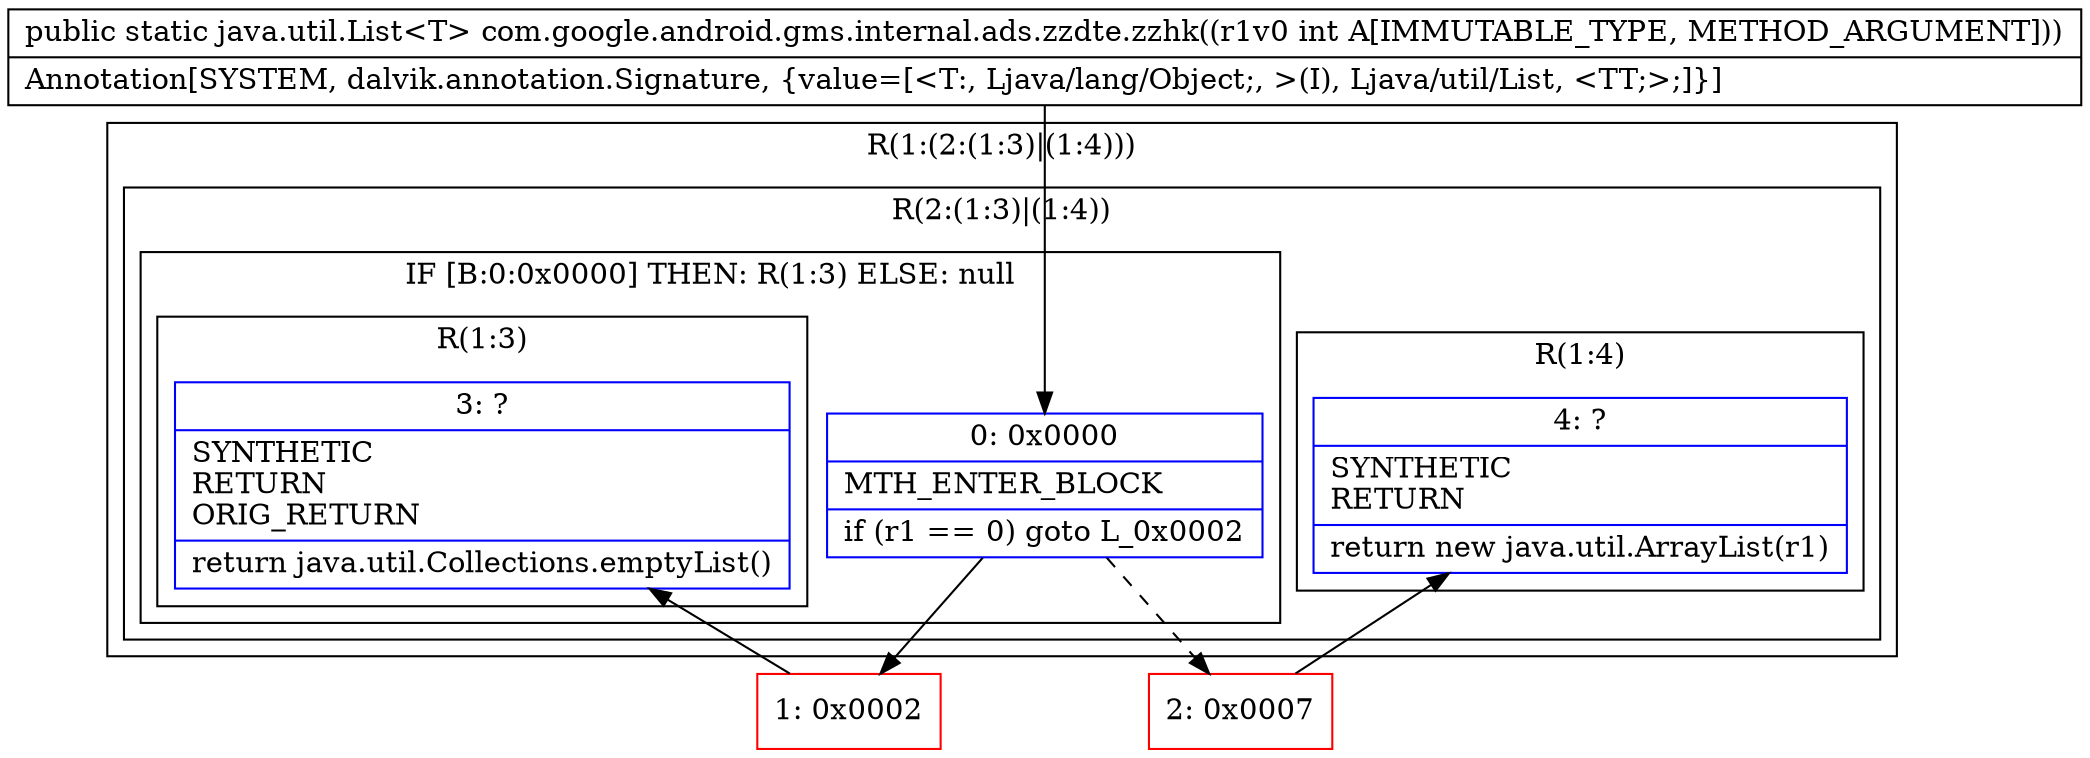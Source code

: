 digraph "CFG forcom.google.android.gms.internal.ads.zzdte.zzhk(I)Ljava\/util\/List;" {
subgraph cluster_Region_989736862 {
label = "R(1:(2:(1:3)|(1:4)))";
node [shape=record,color=blue];
subgraph cluster_Region_492950906 {
label = "R(2:(1:3)|(1:4))";
node [shape=record,color=blue];
subgraph cluster_IfRegion_680223100 {
label = "IF [B:0:0x0000] THEN: R(1:3) ELSE: null";
node [shape=record,color=blue];
Node_0 [shape=record,label="{0\:\ 0x0000|MTH_ENTER_BLOCK\l|if (r1 == 0) goto L_0x0002\l}"];
subgraph cluster_Region_668718667 {
label = "R(1:3)";
node [shape=record,color=blue];
Node_3 [shape=record,label="{3\:\ ?|SYNTHETIC\lRETURN\lORIG_RETURN\l|return java.util.Collections.emptyList()\l}"];
}
}
subgraph cluster_Region_1821544433 {
label = "R(1:4)";
node [shape=record,color=blue];
Node_4 [shape=record,label="{4\:\ ?|SYNTHETIC\lRETURN\l|return new java.util.ArrayList(r1)\l}"];
}
}
}
Node_1 [shape=record,color=red,label="{1\:\ 0x0002}"];
Node_2 [shape=record,color=red,label="{2\:\ 0x0007}"];
MethodNode[shape=record,label="{public static java.util.List\<T\> com.google.android.gms.internal.ads.zzdte.zzhk((r1v0 int A[IMMUTABLE_TYPE, METHOD_ARGUMENT]))  | Annotation[SYSTEM, dalvik.annotation.Signature, \{value=[\<T:, Ljava\/lang\/Object;, \>(I), Ljava\/util\/List, \<TT;\>;]\}]\l}"];
MethodNode -> Node_0;
Node_0 -> Node_1;
Node_0 -> Node_2[style=dashed];
Node_1 -> Node_3;
Node_2 -> Node_4;
}

